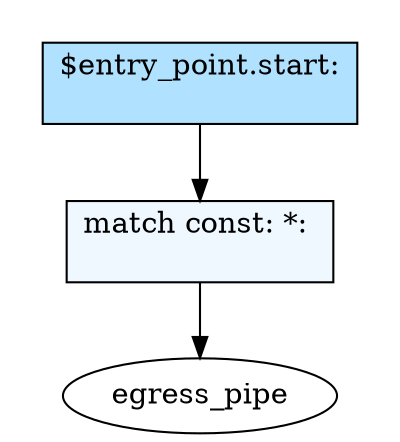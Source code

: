 digraph parser {
size="8,5"
subgraph cluster_0 {style=invis;
State0x7f50380 [style=filled, fillcolor=lightskyblue1, shape=record, label="{\$entry_point\.start:\l\l}"];
Match0x372ac540 [style=filled, fillcolor=aliceblue, shape=record, label="{match const: *: \l\l}"];
}
State0x7f50380 -> Match0x372ac540
Match0x372ac540 -> egress_pipe
}
